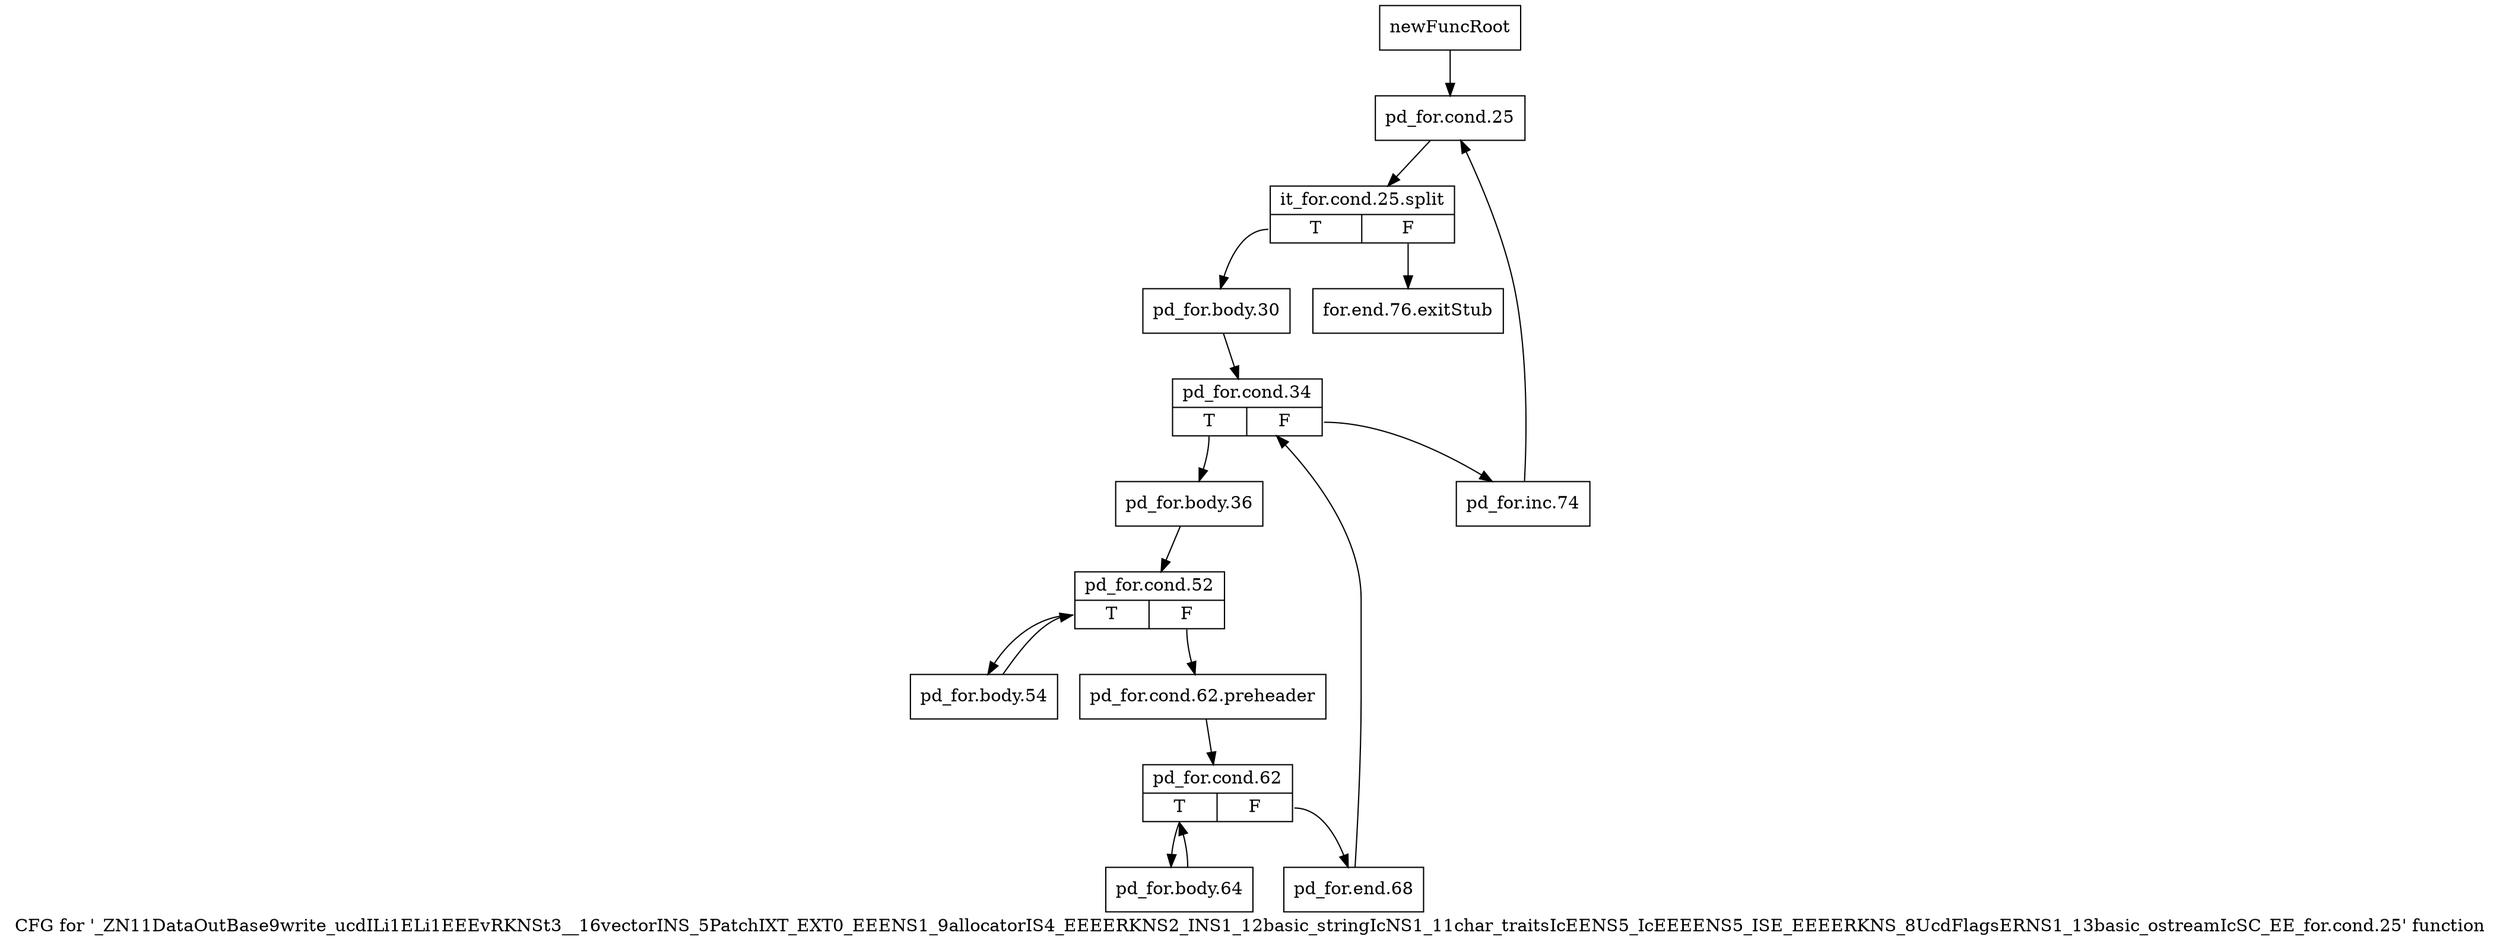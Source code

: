 digraph "CFG for '_ZN11DataOutBase9write_ucdILi1ELi1EEEvRKNSt3__16vectorINS_5PatchIXT_EXT0_EEENS1_9allocatorIS4_EEEERKNS2_INS1_12basic_stringIcNS1_11char_traitsIcEENS5_IcEEEENS5_ISE_EEEERKNS_8UcdFlagsERNS1_13basic_ostreamIcSC_EE_for.cond.25' function" {
	label="CFG for '_ZN11DataOutBase9write_ucdILi1ELi1EEEvRKNSt3__16vectorINS_5PatchIXT_EXT0_EEENS1_9allocatorIS4_EEEERKNS2_INS1_12basic_stringIcNS1_11char_traitsIcEENS5_IcEEEENS5_ISE_EEEERKNS_8UcdFlagsERNS1_13basic_ostreamIcSC_EE_for.cond.25' function";

	Node0x8ba28a0 [shape=record,label="{newFuncRoot}"];
	Node0x8ba28a0 -> Node0x8ba2940;
	Node0x8ba28f0 [shape=record,label="{for.end.76.exitStub}"];
	Node0x8ba2940 [shape=record,label="{pd_for.cond.25}"];
	Node0x8ba2940 -> Node0xb74bcc0;
	Node0xb74bcc0 [shape=record,label="{it_for.cond.25.split|{<s0>T|<s1>F}}"];
	Node0xb74bcc0:s0 -> Node0x8ba2990;
	Node0xb74bcc0:s1 -> Node0x8ba28f0;
	Node0x8ba2990 [shape=record,label="{pd_for.body.30}"];
	Node0x8ba2990 -> Node0x8ba29e0;
	Node0x8ba29e0 [shape=record,label="{pd_for.cond.34|{<s0>T|<s1>F}}"];
	Node0x8ba29e0:s0 -> Node0x8ba2a80;
	Node0x8ba29e0:s1 -> Node0x8ba2a30;
	Node0x8ba2a30 [shape=record,label="{pd_for.inc.74}"];
	Node0x8ba2a30 -> Node0x8ba2940;
	Node0x8ba2a80 [shape=record,label="{pd_for.body.36}"];
	Node0x8ba2a80 -> Node0x8ba2ad0;
	Node0x8ba2ad0 [shape=record,label="{pd_for.cond.52|{<s0>T|<s1>F}}"];
	Node0x8ba2ad0:s0 -> Node0x8ba2c60;
	Node0x8ba2ad0:s1 -> Node0x8ba2b20;
	Node0x8ba2b20 [shape=record,label="{pd_for.cond.62.preheader}"];
	Node0x8ba2b20 -> Node0x8ba2b70;
	Node0x8ba2b70 [shape=record,label="{pd_for.cond.62|{<s0>T|<s1>F}}"];
	Node0x8ba2b70:s0 -> Node0x8ba2c10;
	Node0x8ba2b70:s1 -> Node0x8ba2bc0;
	Node0x8ba2bc0 [shape=record,label="{pd_for.end.68}"];
	Node0x8ba2bc0 -> Node0x8ba29e0;
	Node0x8ba2c10 [shape=record,label="{pd_for.body.64}"];
	Node0x8ba2c10 -> Node0x8ba2b70;
	Node0x8ba2c60 [shape=record,label="{pd_for.body.54}"];
	Node0x8ba2c60 -> Node0x8ba2ad0;
}
